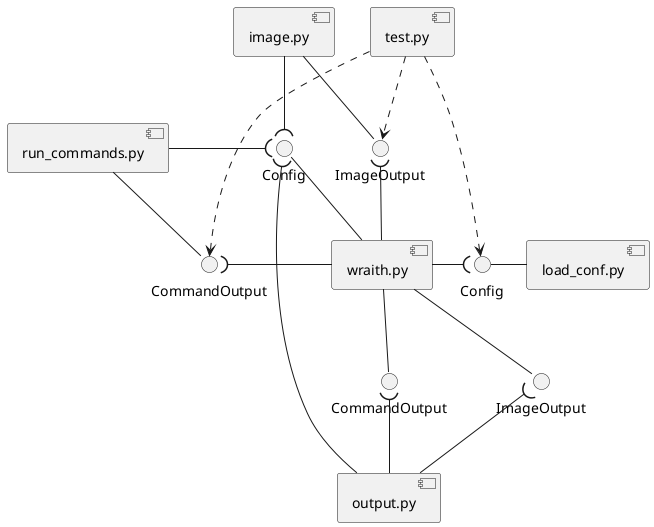@startuml

[wraith.py] as wraith
() Config as wconf
() ImageOutput as wimgout
() CommandOutput as wcmdout
wraith -left- wconf
wraith -down- wimgout
wraith -down- wcmdout


[image.py] as image
() ImageOutput as imgout
image -down- imgout

image -down-( wconf
wraith -up-( imgout


[load_conf.py] as load
() Config as conf
load -left- conf

wraith -right-( conf


[output.py] as out
out -up-( wconf
out -up-( wcmdout
out -up-( wimgout


[run_commands.py] as rc
() CommandOutput as cmdout
rc -down- cmdout

rc -right-( wconf
wraith -left-( cmdout


[test.py] as test
test .down.> conf
test .down.> imgout
test .down.> cmdout

@enduml
